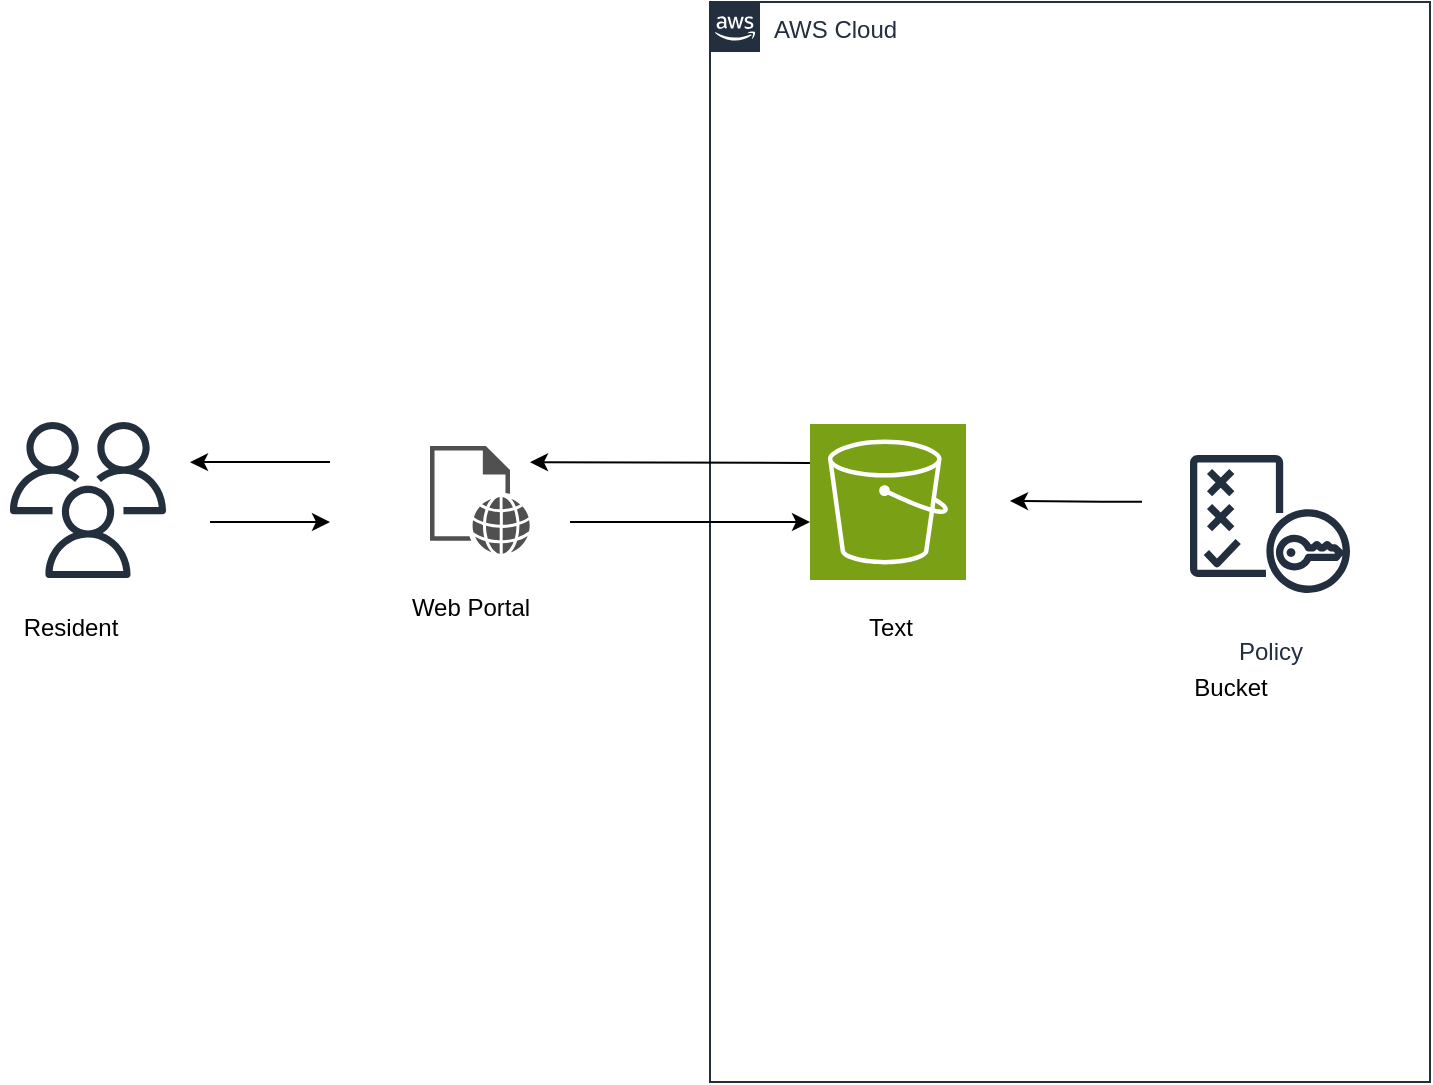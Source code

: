 <mxfile version="26.0.6">
  <diagram name="Page-1" id="zPuiwcmmPRltfQ4DKirR">
    <mxGraphModel dx="1194" dy="797" grid="1" gridSize="10" guides="1" tooltips="1" connect="1" arrows="1" fold="1" page="1" pageScale="1" pageWidth="850" pageHeight="1100" math="0" shadow="0">
      <root>
        <mxCell id="0" />
        <mxCell id="1" parent="0" />
        <mxCell id="enK0eJbyJ45rX67C4P84-1" value="" style="sketch=0;outlineConnect=0;fontColor=#232F3E;gradientColor=none;fillColor=#232F3D;strokeColor=none;dashed=0;verticalLabelPosition=bottom;verticalAlign=top;align=center;html=1;fontSize=12;fontStyle=0;aspect=fixed;pointerEvents=1;shape=mxgraph.aws4.users;" vertex="1" parent="1">
          <mxGeometry x="110" y="340" width="78" height="78" as="geometry" />
        </mxCell>
        <mxCell id="enK0eJbyJ45rX67C4P84-2" value="" style="sketch=0;pointerEvents=1;shadow=0;dashed=0;html=1;strokeColor=none;fillColor=#505050;labelPosition=center;verticalLabelPosition=bottom;verticalAlign=top;outlineConnect=0;align=center;shape=mxgraph.office.concepts.web_page;" vertex="1" parent="1">
          <mxGeometry x="320" y="352" width="50" height="54" as="geometry" />
        </mxCell>
        <mxCell id="enK0eJbyJ45rX67C4P84-3" value="AWS Cloud" style="points=[[0,0],[0.25,0],[0.5,0],[0.75,0],[1,0],[1,0.25],[1,0.5],[1,0.75],[1,1],[0.75,1],[0.5,1],[0.25,1],[0,1],[0,0.75],[0,0.5],[0,0.25]];outlineConnect=0;gradientColor=none;html=1;whiteSpace=wrap;fontSize=12;fontStyle=0;container=1;pointerEvents=0;collapsible=0;recursiveResize=0;shape=mxgraph.aws4.group;grIcon=mxgraph.aws4.group_aws_cloud_alt;strokeColor=#232F3E;fillColor=none;verticalAlign=top;align=left;spacingLeft=30;fontColor=#232F3E;dashed=0;" vertex="1" parent="1">
          <mxGeometry x="460" y="130" width="360" height="540" as="geometry" />
        </mxCell>
        <mxCell id="enK0eJbyJ45rX67C4P84-4" value="" style="sketch=0;points=[[0,0,0],[0.25,0,0],[0.5,0,0],[0.75,0,0],[1,0,0],[0,1,0],[0.25,1,0],[0.5,1,0],[0.75,1,0],[1,1,0],[0,0.25,0],[0,0.5,0],[0,0.75,0],[1,0.25,0],[1,0.5,0],[1,0.75,0]];outlineConnect=0;fontColor=#232F3E;fillColor=#7AA116;strokeColor=#ffffff;dashed=0;verticalLabelPosition=bottom;verticalAlign=top;align=center;html=1;fontSize=12;fontStyle=0;aspect=fixed;shape=mxgraph.aws4.resourceIcon;resIcon=mxgraph.aws4.s3;" vertex="1" parent="enK0eJbyJ45rX67C4P84-3">
          <mxGeometry x="50" y="211" width="78" height="78" as="geometry" />
        </mxCell>
        <mxCell id="enK0eJbyJ45rX67C4P84-5" value="Policy" style="sketch=0;outlineConnect=0;fontColor=#232F3E;gradientColor=none;strokeColor=#232F3E;fillColor=#ffffff;dashed=0;verticalLabelPosition=bottom;verticalAlign=top;align=center;html=1;fontSize=12;fontStyle=0;aspect=fixed;shape=mxgraph.aws4.resourceIcon;resIcon=mxgraph.aws4.policy;" vertex="1" parent="enK0eJbyJ45rX67C4P84-3">
          <mxGeometry x="230" y="211" width="100" height="100" as="geometry" />
        </mxCell>
        <mxCell id="enK0eJbyJ45rX67C4P84-8" value="" style="endArrow=classic;html=1;rounded=0;" edge="1" parent="enK0eJbyJ45rX67C4P84-3">
          <mxGeometry width="50" height="50" relative="1" as="geometry">
            <mxPoint x="216" y="249.93" as="sourcePoint" />
            <mxPoint x="150" y="249.496" as="targetPoint" />
            <Array as="points">
              <mxPoint x="196" y="249.93" />
            </Array>
          </mxGeometry>
        </mxCell>
        <mxCell id="enK0eJbyJ45rX67C4P84-6" value="" style="endArrow=classic;html=1;rounded=0;" edge="1" parent="1">
          <mxGeometry width="50" height="50" relative="1" as="geometry">
            <mxPoint x="390" y="390" as="sourcePoint" />
            <mxPoint x="510" y="390" as="targetPoint" />
          </mxGeometry>
        </mxCell>
        <mxCell id="enK0eJbyJ45rX67C4P84-7" value="" style="endArrow=classic;html=1;rounded=0;" edge="1" parent="1">
          <mxGeometry width="50" height="50" relative="1" as="geometry">
            <mxPoint x="210" y="390" as="sourcePoint" />
            <mxPoint x="270" y="390" as="targetPoint" />
          </mxGeometry>
        </mxCell>
        <mxCell id="enK0eJbyJ45rX67C4P84-9" value="" style="endArrow=classic;html=1;rounded=0;exitX=0;exitY=0.25;exitDx=0;exitDy=0;exitPerimeter=0;" edge="1" parent="1" source="enK0eJbyJ45rX67C4P84-4">
          <mxGeometry width="50" height="50" relative="1" as="geometry">
            <mxPoint x="430" y="360" as="sourcePoint" />
            <mxPoint x="370" y="360.066" as="targetPoint" />
          </mxGeometry>
        </mxCell>
        <mxCell id="enK0eJbyJ45rX67C4P84-10" value="" style="endArrow=classic;html=1;rounded=0;" edge="1" parent="1">
          <mxGeometry width="50" height="50" relative="1" as="geometry">
            <mxPoint x="270" y="360" as="sourcePoint" />
            <mxPoint x="200" y="360.066" as="targetPoint" />
          </mxGeometry>
        </mxCell>
        <mxCell id="enK0eJbyJ45rX67C4P84-12" value="Resident" style="text;html=1;align=center;verticalAlign=middle;resizable=0;points=[];autosize=1;strokeColor=none;fillColor=none;" vertex="1" parent="1">
          <mxGeometry x="105" y="428" width="70" height="30" as="geometry" />
        </mxCell>
        <mxCell id="enK0eJbyJ45rX67C4P84-13" value="Web Portal" style="text;html=1;align=center;verticalAlign=middle;resizable=0;points=[];autosize=1;strokeColor=none;fillColor=none;" vertex="1" parent="1">
          <mxGeometry x="300" y="418" width="80" height="30" as="geometry" />
        </mxCell>
        <mxCell id="enK0eJbyJ45rX67C4P84-14" value="Text" style="text;html=1;align=center;verticalAlign=middle;resizable=0;points=[];autosize=1;strokeColor=none;fillColor=none;" vertex="1" parent="1">
          <mxGeometry x="525" y="428" width="50" height="30" as="geometry" />
        </mxCell>
        <mxCell id="enK0eJbyJ45rX67C4P84-16" value="Bucket" style="text;html=1;align=center;verticalAlign=middle;resizable=0;points=[];autosize=1;strokeColor=none;fillColor=none;" vertex="1" parent="1">
          <mxGeometry x="690" y="458" width="60" height="30" as="geometry" />
        </mxCell>
      </root>
    </mxGraphModel>
  </diagram>
</mxfile>
